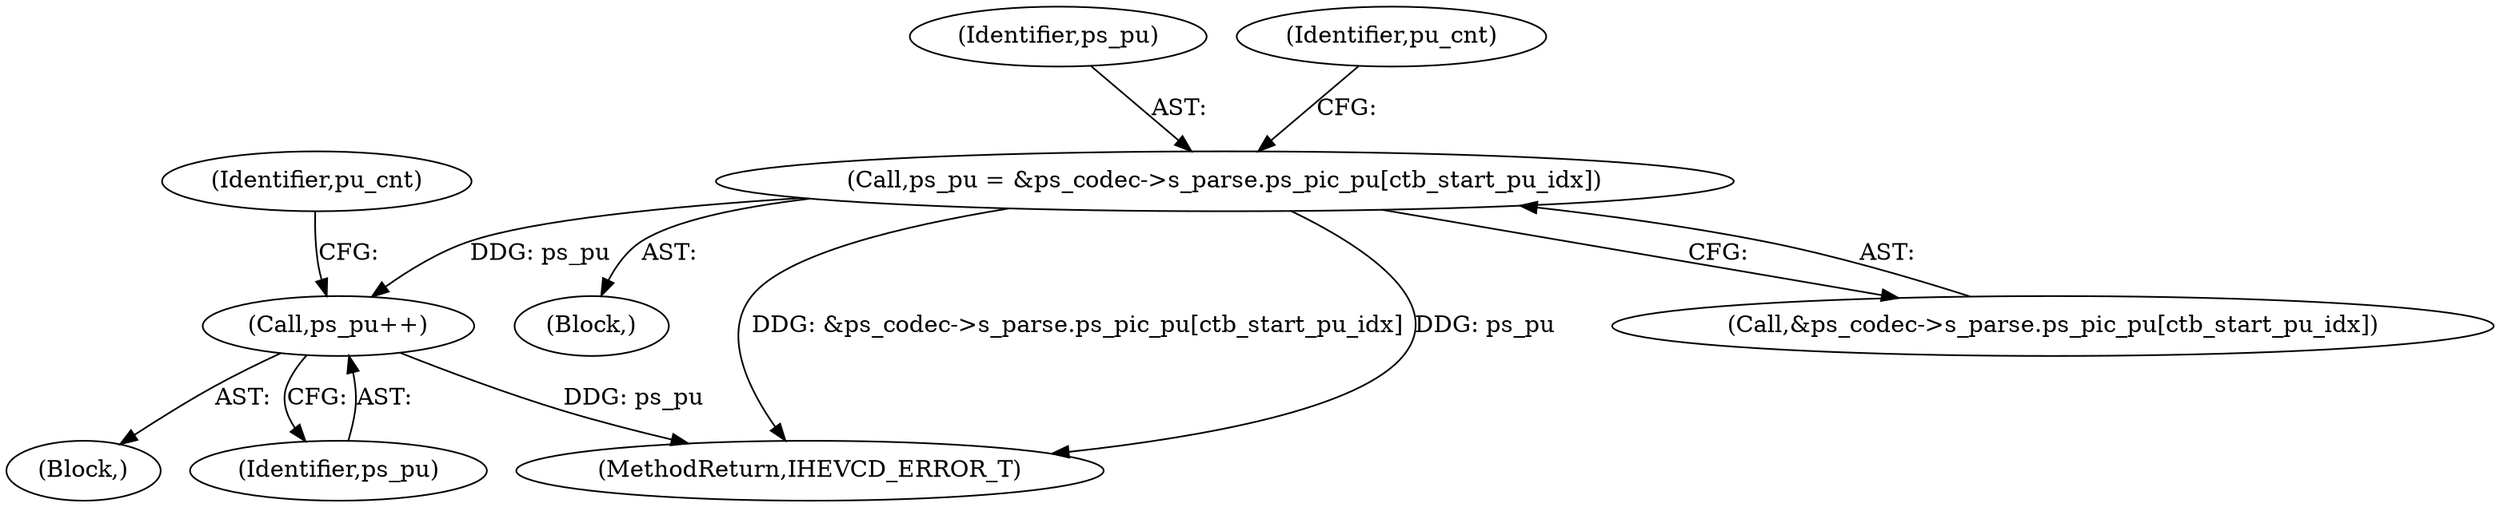 digraph "0_Android_2b9fb0c2074d370a254b35e2489de2d94943578d@array" {
"1003698" [label="(Call,ps_pu = &ps_codec->s_parse.ps_pic_pu[ctb_start_pu_idx])"];
"1003718" [label="(Call,ps_pu++)"];
"1003715" [label="(Block,)"];
"1003534" [label="(Block,)"];
"1003718" [label="(Call,ps_pu++)"];
"1003719" [label="(Identifier,ps_pu)"];
"1003699" [label="(Identifier,ps_pu)"];
"1003713" [label="(Identifier,pu_cnt)"];
"1005291" [label="(MethodReturn,IHEVCD_ERROR_T)"];
"1003698" [label="(Call,ps_pu = &ps_codec->s_parse.ps_pic_pu[ctb_start_pu_idx])"];
"1003710" [label="(Identifier,pu_cnt)"];
"1003700" [label="(Call,&ps_codec->s_parse.ps_pic_pu[ctb_start_pu_idx])"];
"1003698" -> "1003534"  [label="AST: "];
"1003698" -> "1003700"  [label="CFG: "];
"1003699" -> "1003698"  [label="AST: "];
"1003700" -> "1003698"  [label="AST: "];
"1003710" -> "1003698"  [label="CFG: "];
"1003698" -> "1005291"  [label="DDG: &ps_codec->s_parse.ps_pic_pu[ctb_start_pu_idx]"];
"1003698" -> "1005291"  [label="DDG: ps_pu"];
"1003698" -> "1003718"  [label="DDG: ps_pu"];
"1003718" -> "1003715"  [label="AST: "];
"1003718" -> "1003719"  [label="CFG: "];
"1003719" -> "1003718"  [label="AST: "];
"1003713" -> "1003718"  [label="CFG: "];
"1003718" -> "1005291"  [label="DDG: ps_pu"];
}
